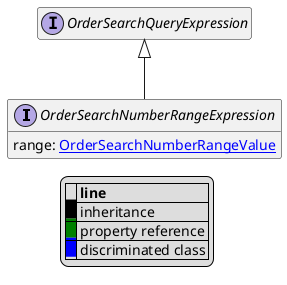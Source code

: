 @startuml

hide empty fields
hide empty methods
legend
|= |= line |
|<back:black>   </back>| inheritance |
|<back:green>   </back>| property reference |
|<back:blue>   </back>| discriminated class |
endlegend
interface OrderSearchNumberRangeExpression [[OrderSearchNumberRangeExpression.svg]] extends OrderSearchQueryExpression {
    range: [[OrderSearchNumberRangeValue.svg OrderSearchNumberRangeValue]]
}
interface OrderSearchQueryExpression [[OrderSearchQueryExpression.svg]]  {
}





@enduml
